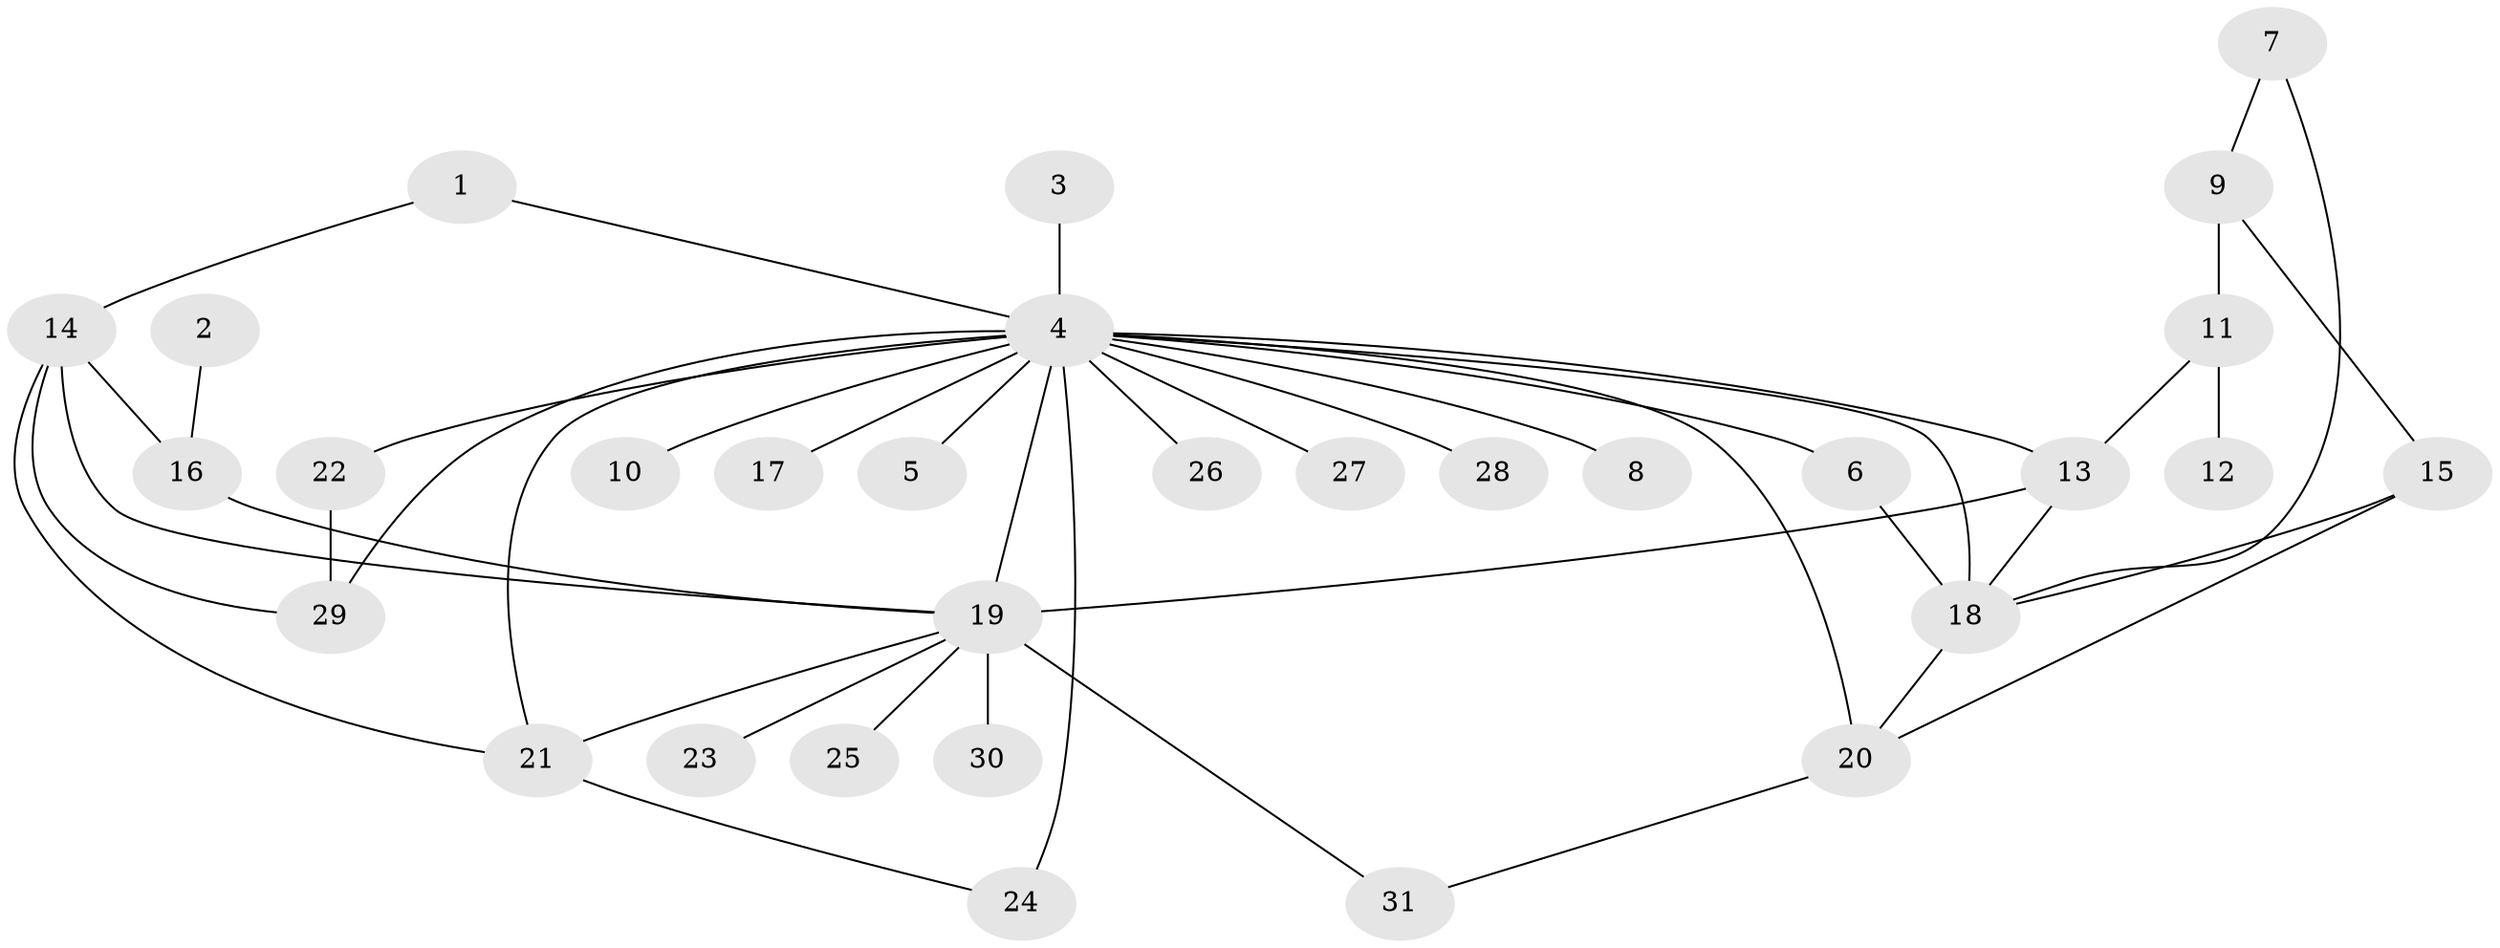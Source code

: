 // original degree distribution, {5: 0.031578947368421054, 10: 0.010526315789473684, 25: 0.010526315789473684, 8: 0.021052631578947368, 3: 0.09473684210526316, 2: 0.22105263157894736, 6: 0.05263157894736842, 1: 0.5157894736842106, 4: 0.042105263157894736}
// Generated by graph-tools (version 1.1) at 2025/36/03/04/25 23:36:51]
// undirected, 31 vertices, 45 edges
graph export_dot {
  node [color=gray90,style=filled];
  1;
  2;
  3;
  4;
  5;
  6;
  7;
  8;
  9;
  10;
  11;
  12;
  13;
  14;
  15;
  16;
  17;
  18;
  19;
  20;
  21;
  22;
  23;
  24;
  25;
  26;
  27;
  28;
  29;
  30;
  31;
  1 -- 4 [weight=1.0];
  1 -- 14 [weight=1.0];
  2 -- 16 [weight=1.0];
  3 -- 4 [weight=1.0];
  4 -- 5 [weight=1.0];
  4 -- 6 [weight=1.0];
  4 -- 8 [weight=1.0];
  4 -- 10 [weight=1.0];
  4 -- 13 [weight=1.0];
  4 -- 17 [weight=1.0];
  4 -- 18 [weight=2.0];
  4 -- 19 [weight=3.0];
  4 -- 20 [weight=1.0];
  4 -- 21 [weight=1.0];
  4 -- 22 [weight=1.0];
  4 -- 24 [weight=1.0];
  4 -- 26 [weight=1.0];
  4 -- 27 [weight=1.0];
  4 -- 28 [weight=1.0];
  4 -- 29 [weight=1.0];
  6 -- 18 [weight=2.0];
  7 -- 9 [weight=1.0];
  7 -- 18 [weight=1.0];
  9 -- 11 [weight=1.0];
  9 -- 15 [weight=1.0];
  11 -- 12 [weight=1.0];
  11 -- 13 [weight=1.0];
  13 -- 18 [weight=2.0];
  13 -- 19 [weight=1.0];
  14 -- 16 [weight=1.0];
  14 -- 19 [weight=1.0];
  14 -- 21 [weight=1.0];
  14 -- 29 [weight=1.0];
  15 -- 18 [weight=1.0];
  15 -- 20 [weight=1.0];
  16 -- 19 [weight=1.0];
  18 -- 20 [weight=1.0];
  19 -- 21 [weight=1.0];
  19 -- 23 [weight=1.0];
  19 -- 25 [weight=1.0];
  19 -- 30 [weight=1.0];
  19 -- 31 [weight=1.0];
  20 -- 31 [weight=1.0];
  21 -- 24 [weight=1.0];
  22 -- 29 [weight=1.0];
}
